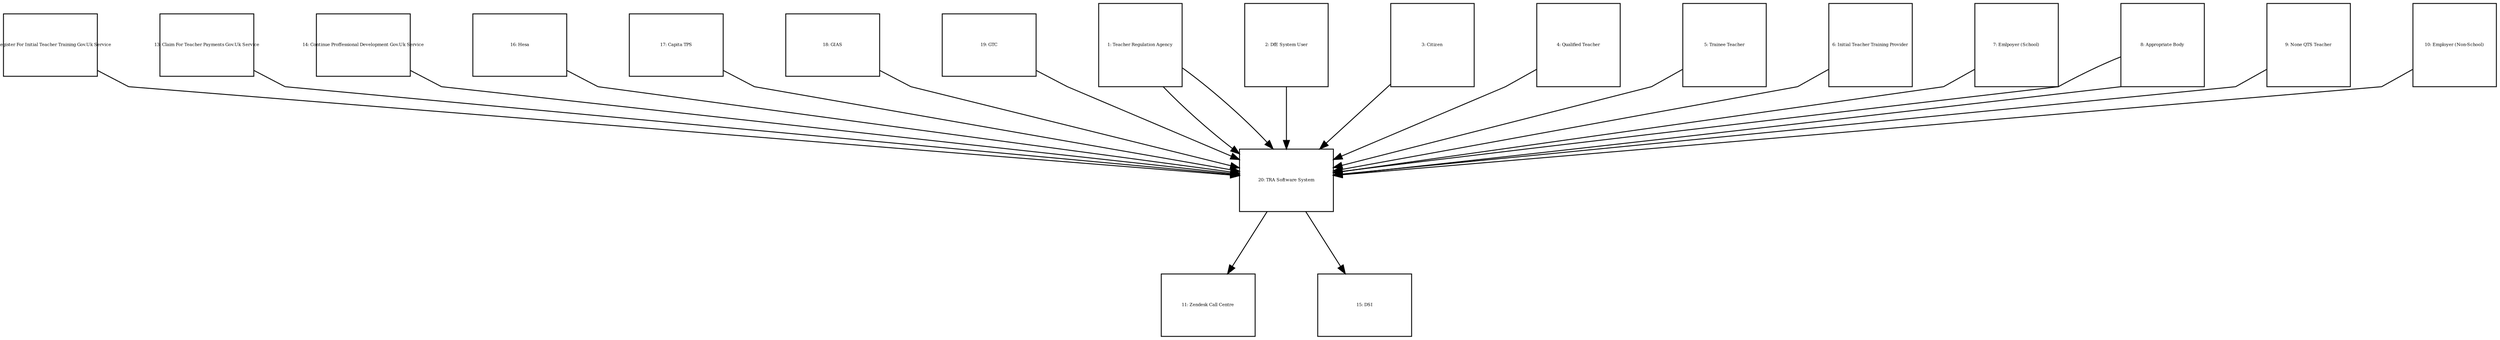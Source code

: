 digraph {
  compound=true
  graph [splines=polyline,rankdir=TB,ranksep=1.0,nodesep=1.0,fontsize=5]
  node [shape=box,fontsize=5]
  edge []

  subgraph cluster_enterprise {
    margin=25
  }

  11 [width=1.500000,height=1.000000,fixedsize=true,id=11,label="11: Zendesk Call Centre"]
  12 [width=1.500000,height=1.000000,fixedsize=true,id=12,label="12: Register For Initial Teacher Training Gov.Uk Service"]
  13 [width=1.500000,height=1.000000,fixedsize=true,id=13,label="13: Claim For Teacher Payments Gov.Uk Service"]
  14 [width=1.500000,height=1.000000,fixedsize=true,id=14,label="14: Continue Proffessional Development Gov.Uk Service"]
  15 [width=1.500000,height=1.000000,fixedsize=true,id=15,label="15: DSI"]
  16 [width=1.500000,height=1.000000,fixedsize=true,id=16,label="16: Hesa"]
  17 [width=1.500000,height=1.000000,fixedsize=true,id=17,label="17: Capita TPS"]
  18 [width=1.500000,height=1.000000,fixedsize=true,id=18,label="18: GIAS"]
  19 [width=1.500000,height=1.000000,fixedsize=true,id=19,label="19: GTC"]
  1 [width=1.333333,height=1.333333,fixedsize=true,id=1,label="1: Teacher Regulation Agency"]
  2 [width=1.333333,height=1.333333,fixedsize=true,id=2,label="2: DfE System User"]
  3 [width=1.333333,height=1.333333,fixedsize=true,id=3,label="3: Citizen"]
  4 [width=1.333333,height=1.333333,fixedsize=true,id=4,label="4: Qualified Teacher"]
  5 [width=1.333333,height=1.333333,fixedsize=true,id=5,label="5: Trainee Teacher"]
  6 [width=1.333333,height=1.333333,fixedsize=true,id=6,label="6: Initial Teacher Training Provider"]
  7 [width=1.333333,height=1.333333,fixedsize=true,id=7,label="7: Emlpoyer (School)"]
  8 [width=1.333333,height=1.333333,fixedsize=true,id=8,label="8: Appropriate Body"]
  9 [width=1.333333,height=1.333333,fixedsize=true,id=9,label="9: None QTS Teacher"]
  20 [width=1.500000,height=1.000000,fixedsize=true,id=20,label="20: TRA Software System"]
  10 [width=1.333333,height=1.333333,fixedsize=true,id=10,label="10: Employer (Non-School)"]

  17 -> 20 [id=72]
  20 -> 15 [id=81]
  12 -> 20 [id=60]
  13 -> 20 [id=63]
  8 -> 20 [id=84]
  18 -> 20 [id=75]
  3 -> 20 [id=31]
  5 -> 20 [id=29]
  4 -> 20 [id=27]
  20 -> 11 [id=109]
  2 -> 20 [id=23]
  1 -> 20 [id=44]
  19 -> 20 [id=78]
  14 -> 20 [id=66]
  6 -> 20 [id=102]
  16 -> 20 [id=69]
  1 -> 20 [id=101]
  8 -> 20 [id=104]
  7 -> 20 [id=103]
  10 -> 20 [id=106]
  9 -> 20 [id=105]
}